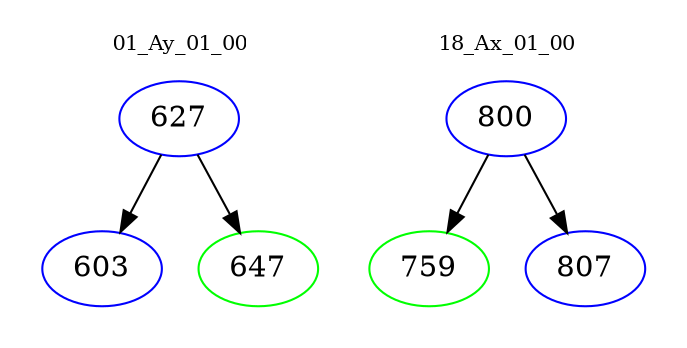 digraph{
subgraph cluster_0 {
color = white
label = "01_Ay_01_00";
fontsize=10;
T0_627 [label="627", color="blue"]
T0_627 -> T0_603 [color="black"]
T0_603 [label="603", color="blue"]
T0_627 -> T0_647 [color="black"]
T0_647 [label="647", color="green"]
}
subgraph cluster_1 {
color = white
label = "18_Ax_01_00";
fontsize=10;
T1_800 [label="800", color="blue"]
T1_800 -> T1_759 [color="black"]
T1_759 [label="759", color="green"]
T1_800 -> T1_807 [color="black"]
T1_807 [label="807", color="blue"]
}
}
